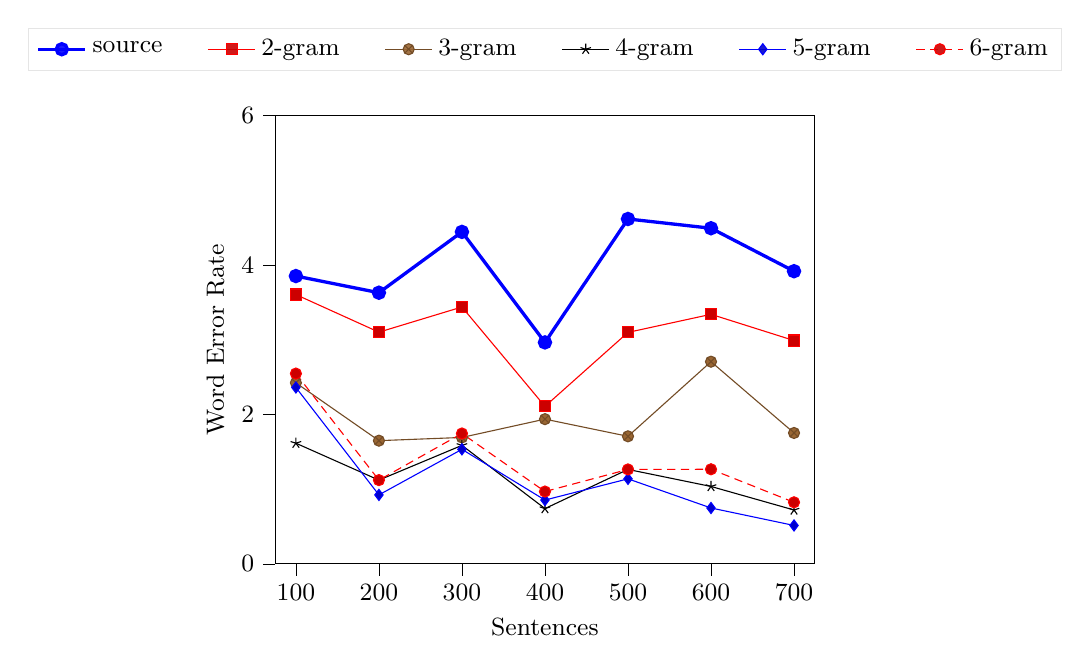 \begin{tikzpicture}
\small
\begin{axis}[
    legend style={
	at={(0.5,1.1)},
	anchor=south,
	legend columns=-1,
	/tikz/every even column/.append style={column sep=0.5cm}
},
legend style={fill opacity=0.9, draw opacity=1, text opacity=1, draw=white!90.0!black},
tick align=outside,
tick pos=left,
x grid style={white!69.02!black},
xlabel={Sentences},
xmin=75, xmax=725,
xtick style={color=black},
y grid style={white!69.02!black},
ylabel={Word Error Rate},
ymin=0, ymax=6,
ytick style={color=black}
]
\addplot [blue, very thick, mark=*]
table {
100 3.853
200 3.63
300 4.444
400 2.965
500 4.617
600 4.493
700 3.918
};
\addlegendentry{source}

    \addplot 
table {
	
	100 3.605
	200 3.102
	300 3.439
	400 2.109
	500 3.099
	600 3.341
	700 2.99
	
};
\addlegendentry{2-gram}


\addplot 
table {
	
	100 2.424
	200 1.65
	300 1.693
	400 1.938
	500 1.708
	600 2.707
	700 1.753
	
};
\addlegendentry{3-gram}


\addplot 
table {
	
	100 1.616
	200 1.122
	300 1.587
	400 0.741
	500 1.265
	600 1.037
	700 0.722
	
};
\addlegendentry{4-gram}


\addplot 
table {
	
	100 2.362
	200 0.924
	300 1.534
	400 0.855
	500 1.139
	600 0.749
	700 0.515
	
};
\addlegendentry{5-gram}


\addplot 
table {
	
	100 2.548
	200 1.122
	300 1.746
	400 0.969
	500 1.265
	600 1.267
	700 0.825
	
};
\addlegendentry{6-gram}

\end{axis}
\end{tikzpicture}
